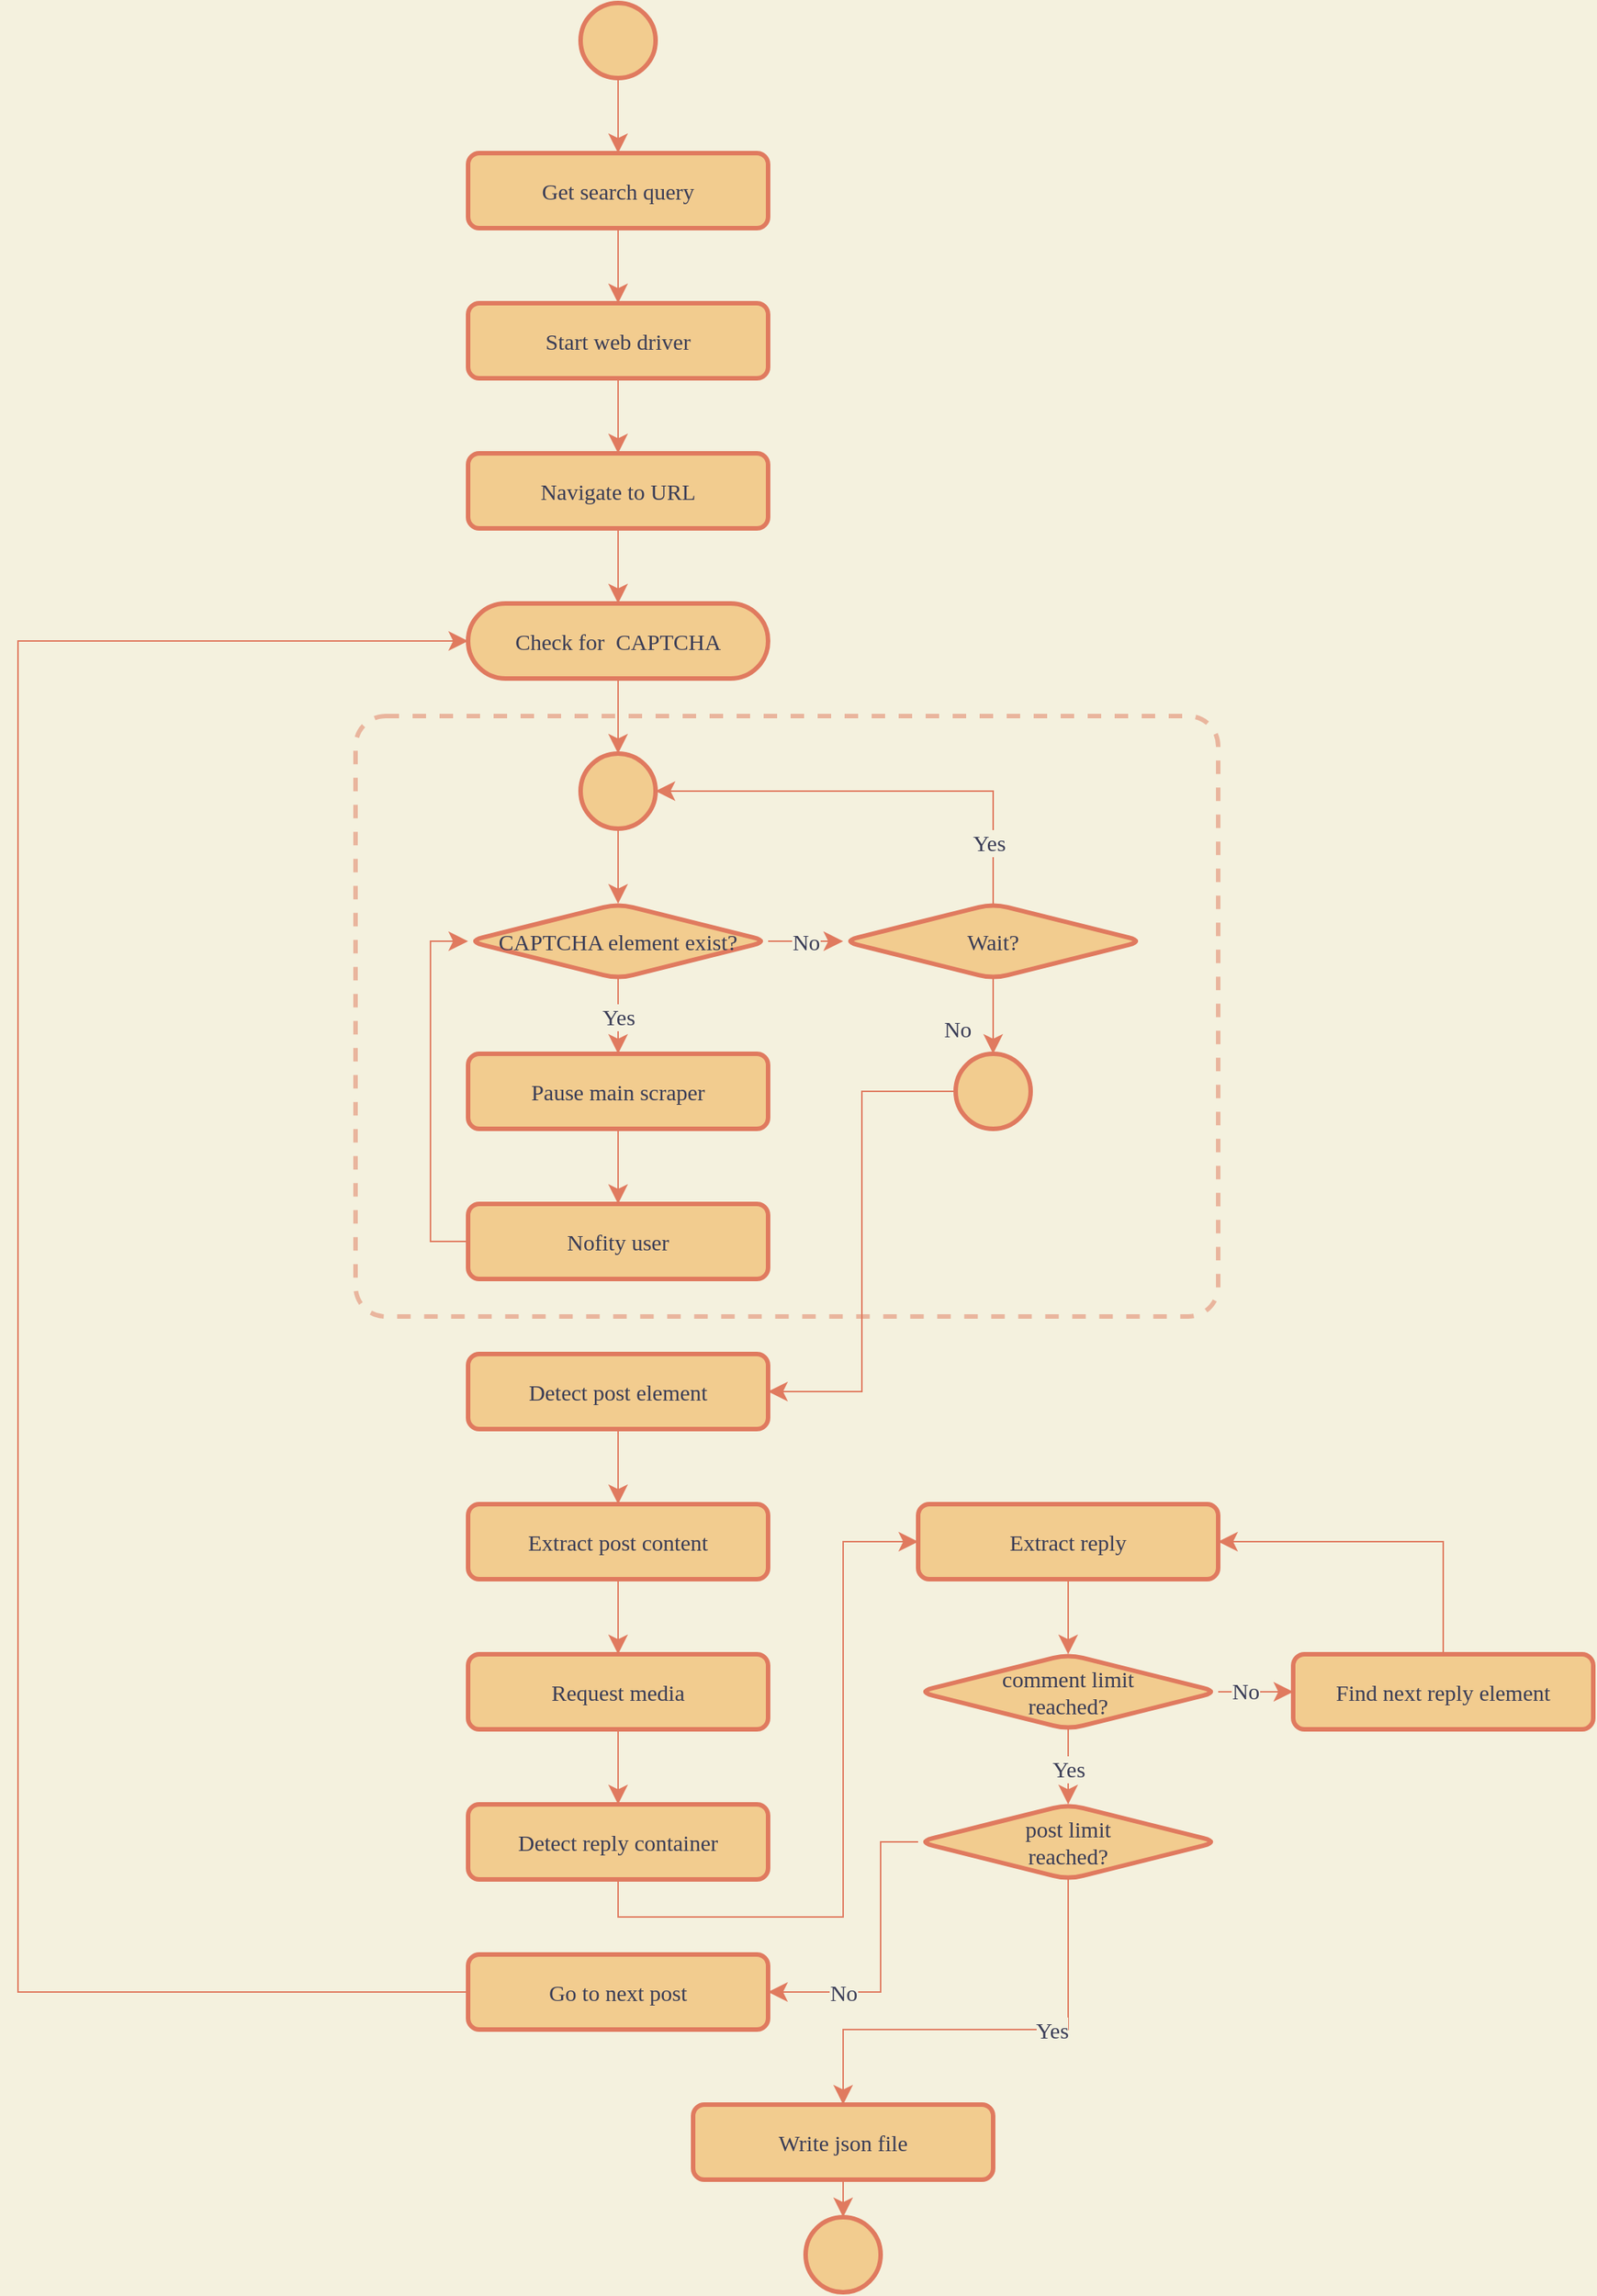 <mxfile version="14.6.13" type="device"><diagram id="_8h5hbXVbyn_7_kknqpm" name="Page-1"><mxGraphModel dx="1772" dy="2032" grid="1" gridSize="25" guides="1" tooltips="1" connect="1" arrows="1" fold="1" page="0" pageScale="1" pageWidth="1600" pageHeight="1000" background="#F4F1DE" math="0" shadow="0"><root><mxCell id="0"/><mxCell id="1" parent="0"/><mxCell id="HR9VsDH4zvcAbnR4-0zU-5" style="edgeStyle=orthogonalEdgeStyle;rounded=0;orthogonalLoop=1;jettySize=auto;html=1;entryX=0.5;entryY=0;entryDx=0;entryDy=0;endSize=10;startSize=10;labelBackgroundColor=#F4F1DE;strokeColor=#E07A5F;fontColor=#393C56;" parent="1" source="HR9VsDH4zvcAbnR4-0zU-1" target="HR9VsDH4zvcAbnR4-0zU-4" edge="1"><mxGeometry relative="1" as="geometry"/></mxCell><mxCell id="HR9VsDH4zvcAbnR4-0zU-1" value="" style="ellipse;whiteSpace=wrap;html=1;aspect=fixed;fillColor=#F2CC8F;strokeColor=#E07A5F;strokeWidth=3;fontColor=#393C56;" parent="1" vertex="1"><mxGeometry x="925" y="-25" width="50" height="50" as="geometry"/></mxCell><mxCell id="_u05frHOrjACliac4-G4-4" value="" style="edgeStyle=orthogonalEdgeStyle;rounded=0;orthogonalLoop=1;jettySize=auto;html=1;labelBackgroundColor=#F4F1DE;fontFamily=DM sans;fontSize=24;fontColor=#393C56;startSize=10;endSize=10;strokeColor=#E07A5F;" parent="1" source="HR9VsDH4zvcAbnR4-0zU-4" target="_u05frHOrjACliac4-G4-3" edge="1"><mxGeometry relative="1" as="geometry"/></mxCell><mxCell id="HR9VsDH4zvcAbnR4-0zU-4" value="Get search query" style="rounded=1;whiteSpace=wrap;html=1;fontSize=15;fontFamily=DM sans;fillColor=#F2CC8F;strokeColor=#E07A5F;strokeWidth=3;fontColor=#393C56;" parent="1" vertex="1"><mxGeometry x="850" y="75" width="200" height="50" as="geometry"/></mxCell><mxCell id="_u05frHOrjACliac4-G4-28" value="" style="edgeStyle=orthogonalEdgeStyle;rounded=0;orthogonalLoop=1;jettySize=auto;html=1;labelBackgroundColor=#F4F1DE;fontFamily=DM sans;fontSize=15;fontColor=#393C56;startSize=10;endSize=10;strokeColor=#E07A5F;exitX=0;exitY=0.5;exitDx=0;exitDy=0;" parent="1" source="HR9VsDH4zvcAbnR4-0zU-36" target="_u05frHOrjACliac4-G4-27" edge="1"><mxGeometry relative="1" as="geometry"><Array as="points"><mxPoint x="1125" y="1200"/><mxPoint x="1125" y="1300"/></Array></mxGeometry></mxCell><mxCell id="_u05frHOrjACliac4-G4-33" value="No" style="edgeLabel;html=1;align=center;verticalAlign=middle;resizable=0;points=[];fontSize=15;fontFamily=DM sans;fontColor=#393C56;labelBackgroundColor=#F4F1DE;" parent="_u05frHOrjACliac4-G4-28" vertex="1" connectable="0"><mxGeometry x="0.271" y="-1" relative="1" as="geometry"><mxPoint x="-23" y="1" as="offset"/></mxGeometry></mxCell><mxCell id="_u05frHOrjACliac4-G4-31" value="" style="edgeStyle=orthogonalEdgeStyle;rounded=0;orthogonalLoop=1;jettySize=auto;html=1;labelBackgroundColor=#F4F1DE;fontFamily=DM sans;fontSize=15;fontColor=#393C56;startSize=10;endSize=10;strokeColor=#E07A5F;" parent="1" source="HR9VsDH4zvcAbnR4-0zU-36" target="_u05frHOrjACliac4-G4-30" edge="1"><mxGeometry relative="1" as="geometry"><Array as="points"><mxPoint x="1250" y="1325"/><mxPoint x="1100" y="1325"/></Array></mxGeometry></mxCell><mxCell id="_u05frHOrjACliac4-G4-34" value="Yes" style="edgeLabel;html=1;align=center;verticalAlign=middle;resizable=0;points=[];fontSize=15;fontFamily=DM sans;fontColor=#393C56;labelBackgroundColor=#F4F1DE;" parent="_u05frHOrjACliac4-G4-31" vertex="1" connectable="0"><mxGeometry x="-0.26" relative="1" as="geometry"><mxPoint as="offset"/></mxGeometry></mxCell><mxCell id="HR9VsDH4zvcAbnR4-0zU-36" value="post limit &lt;br&gt;reached?" style="rhombus;whiteSpace=wrap;html=1;rounded=1;fontFamily=DM sans;fontSize=15;fontColor=#393C56;align=center;fillColor=#F2CC8F;strokeColor=#E07A5F;strokeWidth=3;" parent="1" vertex="1"><mxGeometry x="1150" y="1175" width="200" height="50" as="geometry"/></mxCell><mxCell id="HR9VsDH4zvcAbnR4-0zU-40" value="" style="ellipse;whiteSpace=wrap;html=1;aspect=fixed;fillColor=#F2CC8F;strokeColor=#E07A5F;strokeWidth=3;fontColor=#393C56;" parent="1" vertex="1"><mxGeometry x="1075" y="1450" width="50" height="50" as="geometry"/></mxCell><mxCell id="A_jsDfnZC-PJd9bZZgLO-2" value="" style="edgeStyle=orthogonalEdgeStyle;rounded=0;orthogonalLoop=1;jettySize=auto;html=1;labelBackgroundColor=#F4F1DE;fontFamily=DM sans;fontSize=15;fontColor=#393C56;startSize=10;endSize=10;strokeColor=#E07A5F;" edge="1" parent="1" source="_u05frHOrjACliac4-G4-3" target="_u05frHOrjACliac4-G4-9"><mxGeometry relative="1" as="geometry"/></mxCell><mxCell id="_u05frHOrjACliac4-G4-3" value="Start web driver" style="rounded=1;whiteSpace=wrap;html=1;fontSize=15;fontFamily=DM sans;fillColor=#F2CC8F;strokeColor=#E07A5F;strokeWidth=3;fontColor=#393C56;" parent="1" vertex="1"><mxGeometry x="850" y="175" width="200" height="50" as="geometry"/></mxCell><mxCell id="A_jsDfnZC-PJd9bZZgLO-4" value="" style="edgeStyle=orthogonalEdgeStyle;rounded=0;orthogonalLoop=1;jettySize=auto;html=1;labelBackgroundColor=#F4F1DE;fontFamily=DM sans;fontSize=15;fontColor=#393C56;startSize=10;endSize=10;strokeColor=#E07A5F;" edge="1" parent="1" source="_u05frHOrjACliac4-G4-9" target="A_jsDfnZC-PJd9bZZgLO-3"><mxGeometry relative="1" as="geometry"/></mxCell><mxCell id="_u05frHOrjACliac4-G4-9" value="Navigate to URL" style="rounded=1;whiteSpace=wrap;html=1;fontSize=15;fontFamily=DM sans;fillColor=#F2CC8F;strokeColor=#E07A5F;strokeWidth=3;fontColor=#393C56;" parent="1" vertex="1"><mxGeometry x="850" y="275" width="200" height="50" as="geometry"/></mxCell><mxCell id="_u05frHOrjACliac4-G4-17" value="" style="edgeStyle=orthogonalEdgeStyle;rounded=0;orthogonalLoop=1;jettySize=auto;html=1;labelBackgroundColor=#F4F1DE;fontFamily=DM sans;fontSize=24;fontColor=#393C56;startSize=10;endSize=10;strokeColor=#E07A5F;" parent="1" source="_u05frHOrjACliac4-G4-14" target="_u05frHOrjACliac4-G4-16" edge="1"><mxGeometry relative="1" as="geometry"/></mxCell><mxCell id="_u05frHOrjACliac4-G4-14" value="Detect post element" style="rounded=1;whiteSpace=wrap;html=1;fontSize=15;fontFamily=DM sans;fillColor=#F2CC8F;strokeColor=#E07A5F;strokeWidth=3;fontColor=#393C56;" parent="1" vertex="1"><mxGeometry x="850" y="875" width="200" height="50" as="geometry"/></mxCell><mxCell id="uNon1HD5VSr8zlaOJ18H-14" value="" style="edgeStyle=orthogonalEdgeStyle;rounded=0;orthogonalLoop=1;jettySize=auto;html=1;labelBackgroundColor=#F4F1DE;fontFamily=DM sans;fontSize=15;fontColor=#393C56;startSize=10;endSize=10;strokeColor=#E07A5F;entryX=0.5;entryY=0;entryDx=0;entryDy=0;" parent="1" source="_u05frHOrjACliac4-G4-16" target="uNon1HD5VSr8zlaOJ18H-13" edge="1"><mxGeometry relative="1" as="geometry"><mxPoint x="950.0" y="1075" as="targetPoint"/></mxGeometry></mxCell><mxCell id="_u05frHOrjACliac4-G4-16" value="Extract post content" style="rounded=1;whiteSpace=wrap;html=1;fontSize=15;fontFamily=DM sans;fillColor=#F2CC8F;strokeColor=#E07A5F;strokeWidth=3;fontColor=#393C56;" parent="1" vertex="1"><mxGeometry x="850" y="975" width="200" height="50" as="geometry"/></mxCell><mxCell id="_u05frHOrjACliac4-G4-21" value="" style="edgeStyle=orthogonalEdgeStyle;rounded=0;orthogonalLoop=1;jettySize=auto;html=1;labelBackgroundColor=#F4F1DE;fontFamily=DM sans;fontSize=24;fontColor=#393C56;startSize=10;endSize=10;strokeColor=#E07A5F;exitX=0.5;exitY=1;exitDx=0;exitDy=0;" parent="1" source="_u05frHOrjACliac4-G4-18" target="_u05frHOrjACliac4-G4-20" edge="1"><mxGeometry relative="1" as="geometry"><Array as="points"><mxPoint x="950" y="1250"/><mxPoint x="1100" y="1250"/><mxPoint x="1100" y="1000"/></Array></mxGeometry></mxCell><mxCell id="_u05frHOrjACliac4-G4-18" value="Detect reply container" style="rounded=1;whiteSpace=wrap;html=1;fontSize=15;fontFamily=DM sans;fillColor=#F2CC8F;strokeColor=#E07A5F;strokeWidth=3;fontColor=#393C56;" parent="1" vertex="1"><mxGeometry x="850" y="1175" width="200" height="50" as="geometry"/></mxCell><mxCell id="uNon1HD5VSr8zlaOJ18H-25" value="" style="edgeStyle=orthogonalEdgeStyle;rounded=0;orthogonalLoop=1;jettySize=auto;html=1;labelBackgroundColor=#F4F1DE;fontFamily=DM sans;fontSize=15;fontColor=#393C56;startSize=10;endSize=10;strokeColor=#E07A5F;entryX=0.5;entryY=0;entryDx=0;entryDy=0;" parent="1" source="_u05frHOrjACliac4-G4-20" target="_u05frHOrjACliac4-G4-22" edge="1"><mxGeometry relative="1" as="geometry"><mxPoint x="1250" y="1075" as="targetPoint"/></mxGeometry></mxCell><mxCell id="_u05frHOrjACliac4-G4-20" value="Extract reply" style="rounded=1;whiteSpace=wrap;html=1;fontSize=15;fontFamily=DM sans;fillColor=#F2CC8F;strokeColor=#E07A5F;strokeWidth=3;fontColor=#393C56;" parent="1" vertex="1"><mxGeometry x="1150" y="975" width="200" height="50" as="geometry"/></mxCell><mxCell id="_u05frHOrjACliac4-G4-25" value="" style="edgeStyle=orthogonalEdgeStyle;rounded=0;orthogonalLoop=1;jettySize=auto;html=1;labelBackgroundColor=#F4F1DE;fontFamily=DM sans;fontSize=24;fontColor=#393C56;startSize=10;endSize=10;strokeColor=#E07A5F;" parent="1" source="_u05frHOrjACliac4-G4-22" target="_u05frHOrjACliac4-G4-24" edge="1"><mxGeometry relative="1" as="geometry"/></mxCell><mxCell id="_u05frHOrjACliac4-G4-26" value="No" style="edgeLabel;html=1;align=center;verticalAlign=middle;resizable=0;points=[];fontSize=15;fontFamily=DM sans;fontColor=#393C56;labelBackgroundColor=#F4F1DE;" parent="_u05frHOrjACliac4-G4-25" vertex="1" connectable="0"><mxGeometry x="-0.291" y="1" relative="1" as="geometry"><mxPoint as="offset"/></mxGeometry></mxCell><mxCell id="uNon1HD5VSr8zlaOJ18H-29" value="" style="edgeStyle=orthogonalEdgeStyle;rounded=0;orthogonalLoop=1;jettySize=auto;html=1;labelBackgroundColor=#F4F1DE;fontFamily=DM sans;fontSize=15;fontColor=#393C56;startSize=10;endSize=10;strokeColor=#E07A5F;exitX=0.5;exitY=1;exitDx=0;exitDy=0;" parent="1" target="HR9VsDH4zvcAbnR4-0zU-36" edge="1" source="_u05frHOrjACliac4-G4-22"><mxGeometry relative="1" as="geometry"><mxPoint x="1250" y="1325" as="sourcePoint"/></mxGeometry></mxCell><mxCell id="uNon1HD5VSr8zlaOJ18H-30" value="Yes" style="edgeLabel;html=1;align=center;verticalAlign=middle;resizable=0;points=[];fontSize=15;fontFamily=DM sans;fontColor=#393C56;labelBackgroundColor=#F4F1DE;" parent="uNon1HD5VSr8zlaOJ18H-29" vertex="1" connectable="0"><mxGeometry x="-0.629" relative="1" as="geometry"><mxPoint y="16" as="offset"/></mxGeometry></mxCell><mxCell id="_u05frHOrjACliac4-G4-22" value="comment limit &lt;br&gt;reached?" style="rhombus;whiteSpace=wrap;html=1;rounded=1;fontFamily=DM sans;fontSize=15;fontColor=#393C56;align=center;fillColor=#F2CC8F;strokeColor=#E07A5F;strokeWidth=3;" parent="1" vertex="1"><mxGeometry x="1150" y="1075" width="200" height="50" as="geometry"/></mxCell><mxCell id="_u05frHOrjACliac4-G4-36" style="edgeStyle=orthogonalEdgeStyle;rounded=0;orthogonalLoop=1;jettySize=auto;html=1;entryX=1;entryY=0.5;entryDx=0;entryDy=0;labelBackgroundColor=#F4F1DE;fontFamily=DM sans;fontSize=15;fontColor=#393C56;startSize=10;endSize=10;strokeColor=#E07A5F;" parent="1" source="_u05frHOrjACliac4-G4-24" target="_u05frHOrjACliac4-G4-20" edge="1"><mxGeometry relative="1" as="geometry"><Array as="points"><mxPoint x="1500" y="1000"/></Array></mxGeometry></mxCell><mxCell id="_u05frHOrjACliac4-G4-24" value="Find next reply element" style="rounded=1;whiteSpace=wrap;html=1;fontSize=15;fontFamily=DM sans;fillColor=#F2CC8F;strokeColor=#E07A5F;strokeWidth=3;fontColor=#393C56;" parent="1" vertex="1"><mxGeometry x="1400" y="1075" width="200" height="50" as="geometry"/></mxCell><mxCell id="_u05frHOrjACliac4-G4-29" style="edgeStyle=orthogonalEdgeStyle;rounded=0;orthogonalLoop=1;jettySize=auto;html=1;entryX=0;entryY=0.5;entryDx=0;entryDy=0;labelBackgroundColor=#F4F1DE;fontFamily=DM sans;fontSize=15;fontColor=#393C56;startSize=10;endSize=10;strokeColor=#E07A5F;exitX=0;exitY=0.5;exitDx=0;exitDy=0;" parent="1" source="_u05frHOrjACliac4-G4-27" target="A_jsDfnZC-PJd9bZZgLO-3" edge="1"><mxGeometry relative="1" as="geometry"><Array as="points"><mxPoint x="550" y="1300"/><mxPoint x="550" y="400"/></Array></mxGeometry></mxCell><mxCell id="_u05frHOrjACliac4-G4-27" value="Go to next post" style="rounded=1;whiteSpace=wrap;html=1;fontSize=15;fontFamily=DM sans;fillColor=#F2CC8F;strokeColor=#E07A5F;strokeWidth=3;fontColor=#393C56;" parent="1" vertex="1"><mxGeometry x="850" y="1275" width="200" height="50" as="geometry"/></mxCell><mxCell id="_u05frHOrjACliac4-G4-35" value="" style="edgeStyle=orthogonalEdgeStyle;rounded=0;orthogonalLoop=1;jettySize=auto;html=1;labelBackgroundColor=#F4F1DE;fontFamily=DM sans;fontSize=15;fontColor=#393C56;startSize=10;endSize=10;strokeColor=#E07A5F;" parent="1" source="_u05frHOrjACliac4-G4-30" target="HR9VsDH4zvcAbnR4-0zU-40" edge="1"><mxGeometry relative="1" as="geometry"/></mxCell><mxCell id="_u05frHOrjACliac4-G4-30" value="Write json file" style="rounded=1;whiteSpace=wrap;html=1;fontSize=15;fontFamily=DM sans;fillColor=#F2CC8F;strokeColor=#E07A5F;strokeWidth=3;fontColor=#393C56;" parent="1" vertex="1"><mxGeometry x="1000" y="1375" width="200" height="50" as="geometry"/></mxCell><mxCell id="uNon1HD5VSr8zlaOJ18H-17" value="" style="edgeStyle=orthogonalEdgeStyle;rounded=0;orthogonalLoop=1;jettySize=auto;html=1;labelBackgroundColor=#F4F1DE;fontFamily=DM sans;fontSize=15;fontColor=#393C56;startSize=10;endSize=10;strokeColor=#E07A5F;" parent="1" source="uNon1HD5VSr8zlaOJ18H-13" target="_u05frHOrjACliac4-G4-18" edge="1"><mxGeometry relative="1" as="geometry"/></mxCell><mxCell id="uNon1HD5VSr8zlaOJ18H-13" value="Request media" style="rounded=1;whiteSpace=wrap;html=1;fontSize=15;fontFamily=DM sans;fillColor=#F2CC8F;strokeColor=#E07A5F;strokeWidth=3;fontColor=#393C56;" parent="1" vertex="1"><mxGeometry x="850" y="1075" width="200" height="50" as="geometry"/></mxCell><mxCell id="A_jsDfnZC-PJd9bZZgLO-28" style="edgeStyle=orthogonalEdgeStyle;rounded=0;orthogonalLoop=1;jettySize=auto;html=1;labelBackgroundColor=#F4F1DE;fontFamily=DM sans;fontSize=15;fontColor=#393C56;startSize=10;endSize=10;strokeColor=#E07A5F;" edge="1" parent="1" source="A_jsDfnZC-PJd9bZZgLO-3" target="A_jsDfnZC-PJd9bZZgLO-7"><mxGeometry relative="1" as="geometry"/></mxCell><mxCell id="A_jsDfnZC-PJd9bZZgLO-3" value="Check for&amp;nbsp; CAPTCHA" style="rounded=1;whiteSpace=wrap;html=1;fontSize=15;fontFamily=DM sans;fillColor=#F2CC8F;strokeColor=#E07A5F;strokeWidth=3;fontColor=#393C56;arcSize=50;" vertex="1" parent="1"><mxGeometry x="850" y="375" width="200" height="50" as="geometry"/></mxCell><mxCell id="A_jsDfnZC-PJd9bZZgLO-6" style="edgeStyle=orthogonalEdgeStyle;rounded=0;orthogonalLoop=1;jettySize=auto;html=1;entryX=0.5;entryY=0;entryDx=0;entryDy=0;endSize=10;startSize=10;labelBackgroundColor=#F4F1DE;strokeColor=#E07A5F;fontColor=#393C56;" edge="1" parent="1" source="A_jsDfnZC-PJd9bZZgLO-7" target="A_jsDfnZC-PJd9bZZgLO-9"><mxGeometry relative="1" as="geometry"><mxPoint x="944.97" y="575.0" as="targetPoint"/></mxGeometry></mxCell><mxCell id="A_jsDfnZC-PJd9bZZgLO-7" value="" style="ellipse;whiteSpace=wrap;html=1;aspect=fixed;fillColor=#F2CC8F;strokeColor=#E07A5F;strokeWidth=3;fontColor=#393C56;" vertex="1" parent="1"><mxGeometry x="925" y="475" width="50" height="50" as="geometry"/></mxCell><mxCell id="A_jsDfnZC-PJd9bZZgLO-13" value="" style="edgeStyle=orthogonalEdgeStyle;rounded=0;orthogonalLoop=1;jettySize=auto;html=1;labelBackgroundColor=#F4F1DE;fontFamily=DM sans;fontSize=15;fontColor=#393C56;startSize=10;endSize=10;strokeColor=#E07A5F;" edge="1" parent="1" source="A_jsDfnZC-PJd9bZZgLO-9" target="A_jsDfnZC-PJd9bZZgLO-11"><mxGeometry relative="1" as="geometry"/></mxCell><mxCell id="A_jsDfnZC-PJd9bZZgLO-14" value="No" style="edgeLabel;html=1;align=center;verticalAlign=middle;resizable=0;points=[];fontSize=15;fontFamily=DM sans;fontColor=#393C56;labelBackgroundColor=#F4F1DE;" vertex="1" connectable="0" parent="A_jsDfnZC-PJd9bZZgLO-13"><mxGeometry x="-0.741" y="-1" relative="1" as="geometry"><mxPoint x="18" y="-1" as="offset"/></mxGeometry></mxCell><mxCell id="A_jsDfnZC-PJd9bZZgLO-21" value="" style="edgeStyle=orthogonalEdgeStyle;rounded=0;orthogonalLoop=1;jettySize=auto;html=1;labelBackgroundColor=#F4F1DE;fontFamily=DM sans;fontSize=15;fontColor=#393C56;startSize=10;endSize=10;strokeColor=#E07A5F;" edge="1" parent="1" source="A_jsDfnZC-PJd9bZZgLO-9" target="A_jsDfnZC-PJd9bZZgLO-20"><mxGeometry relative="1" as="geometry"/></mxCell><mxCell id="A_jsDfnZC-PJd9bZZgLO-22" value="Yes" style="edgeLabel;html=1;align=center;verticalAlign=middle;resizable=0;points=[];fontSize=15;fontFamily=DM sans;fontColor=#393C56;labelBackgroundColor=#F4F1DE;" vertex="1" connectable="0" parent="A_jsDfnZC-PJd9bZZgLO-21"><mxGeometry x="0.288" relative="1" as="geometry"><mxPoint y="-7" as="offset"/></mxGeometry></mxCell><mxCell id="A_jsDfnZC-PJd9bZZgLO-9" value="CAPTCHA element exist?" style="rhombus;whiteSpace=wrap;html=1;rounded=1;fontFamily=DM sans;fontSize=15;fontColor=#393C56;align=center;fillColor=#F2CC8F;strokeColor=#E07A5F;strokeWidth=3;" vertex="1" parent="1"><mxGeometry x="850" y="575" width="200" height="50" as="geometry"/></mxCell><mxCell id="A_jsDfnZC-PJd9bZZgLO-15" value="" style="edgeStyle=orthogonalEdgeStyle;rounded=0;orthogonalLoop=1;jettySize=auto;html=1;labelBackgroundColor=#F4F1DE;fontFamily=DM sans;fontSize=15;fontColor=#393C56;startSize=10;endSize=10;strokeColor=#E07A5F;" edge="1" parent="1" source="A_jsDfnZC-PJd9bZZgLO-11" target="A_jsDfnZC-PJd9bZZgLO-12"><mxGeometry relative="1" as="geometry"/></mxCell><mxCell id="A_jsDfnZC-PJd9bZZgLO-16" value="No" style="edgeLabel;html=1;align=center;verticalAlign=middle;resizable=0;points=[];fontSize=15;fontFamily=DM sans;fontColor=#393C56;labelBackgroundColor=#F4F1DE;" vertex="1" connectable="0" parent="A_jsDfnZC-PJd9bZZgLO-15"><mxGeometry x="0.295" relative="1" as="geometry"><mxPoint x="-24" as="offset"/></mxGeometry></mxCell><mxCell id="A_jsDfnZC-PJd9bZZgLO-18" style="edgeStyle=orthogonalEdgeStyle;rounded=0;orthogonalLoop=1;jettySize=auto;html=1;entryX=1;entryY=0.5;entryDx=0;entryDy=0;labelBackgroundColor=#F4F1DE;fontFamily=DM sans;fontSize=15;fontColor=#393C56;startSize=10;endSize=10;strokeColor=#E07A5F;" edge="1" parent="1" source="A_jsDfnZC-PJd9bZZgLO-11" target="A_jsDfnZC-PJd9bZZgLO-7"><mxGeometry relative="1" as="geometry"><Array as="points"><mxPoint x="1200" y="500"/></Array></mxGeometry></mxCell><mxCell id="A_jsDfnZC-PJd9bZZgLO-19" value="Yes" style="edgeLabel;html=1;align=center;verticalAlign=middle;resizable=0;points=[];fontSize=15;fontFamily=DM sans;fontColor=#393C56;labelBackgroundColor=#F4F1DE;" vertex="1" connectable="0" parent="A_jsDfnZC-PJd9bZZgLO-18"><mxGeometry x="-0.724" y="3" relative="1" as="geometry"><mxPoint as="offset"/></mxGeometry></mxCell><mxCell id="A_jsDfnZC-PJd9bZZgLO-11" value="Wait?" style="rhombus;whiteSpace=wrap;html=1;rounded=1;fontFamily=DM sans;fontSize=15;fontColor=#393C56;align=center;fillColor=#F2CC8F;strokeColor=#E07A5F;strokeWidth=3;" vertex="1" parent="1"><mxGeometry x="1100" y="575" width="200" height="50" as="geometry"/></mxCell><mxCell id="A_jsDfnZC-PJd9bZZgLO-29" style="edgeStyle=orthogonalEdgeStyle;rounded=0;orthogonalLoop=1;jettySize=auto;html=1;entryX=1;entryY=0.5;entryDx=0;entryDy=0;labelBackgroundColor=#F4F1DE;fontFamily=DM sans;fontSize=15;fontColor=#393C56;startSize=10;endSize=10;strokeColor=#E07A5F;" edge="1" parent="1" source="A_jsDfnZC-PJd9bZZgLO-12" target="_u05frHOrjACliac4-G4-14"><mxGeometry relative="1" as="geometry"/></mxCell><mxCell id="A_jsDfnZC-PJd9bZZgLO-12" value="" style="ellipse;whiteSpace=wrap;html=1;aspect=fixed;fillColor=#F2CC8F;strokeColor=#E07A5F;strokeWidth=3;fontColor=#393C56;" vertex="1" parent="1"><mxGeometry x="1175" y="675" width="50" height="50" as="geometry"/></mxCell><mxCell id="A_jsDfnZC-PJd9bZZgLO-25" style="edgeStyle=orthogonalEdgeStyle;rounded=0;orthogonalLoop=1;jettySize=auto;html=1;entryX=0.5;entryY=0;entryDx=0;entryDy=0;labelBackgroundColor=#F4F1DE;fontFamily=DM sans;fontSize=15;fontColor=#393C56;startSize=10;endSize=10;strokeColor=#E07A5F;" edge="1" parent="1" source="A_jsDfnZC-PJd9bZZgLO-20" target="A_jsDfnZC-PJd9bZZgLO-24"><mxGeometry relative="1" as="geometry"/></mxCell><mxCell id="A_jsDfnZC-PJd9bZZgLO-20" value="Pause main scraper" style="rounded=1;whiteSpace=wrap;html=1;fontSize=15;fontFamily=DM sans;fillColor=#F2CC8F;strokeColor=#E07A5F;strokeWidth=3;fontColor=#393C56;" vertex="1" parent="1"><mxGeometry x="850" y="675" width="200" height="50" as="geometry"/></mxCell><mxCell id="A_jsDfnZC-PJd9bZZgLO-26" style="edgeStyle=orthogonalEdgeStyle;rounded=0;orthogonalLoop=1;jettySize=auto;html=1;entryX=0;entryY=0.5;entryDx=0;entryDy=0;labelBackgroundColor=#F4F1DE;fontFamily=DM sans;fontSize=15;fontColor=#393C56;startSize=10;endSize=10;strokeColor=#E07A5F;" edge="1" parent="1" source="A_jsDfnZC-PJd9bZZgLO-24" target="A_jsDfnZC-PJd9bZZgLO-9"><mxGeometry relative="1" as="geometry"><Array as="points"><mxPoint x="824.97" y="800"/><mxPoint x="824.97" y="600"/></Array></mxGeometry></mxCell><mxCell id="A_jsDfnZC-PJd9bZZgLO-24" value="Nofity user" style="rounded=1;whiteSpace=wrap;html=1;fontSize=15;fontFamily=DM sans;fillColor=#F2CC8F;strokeColor=#E07A5F;strokeWidth=3;fontColor=#393C56;" vertex="1" parent="1"><mxGeometry x="850" y="775" width="200" height="50" as="geometry"/></mxCell><mxCell id="A_jsDfnZC-PJd9bZZgLO-32" value="" style="rounded=1;whiteSpace=wrap;html=1;fontSize=15;fontFamily=DM sans;strokeColor=#E07A5F;strokeWidth=3;fontColor=#393C56;fillColor=none;arcSize=5;opacity=50;dashed=1;" vertex="1" parent="1"><mxGeometry x="775" y="450" width="575" height="400" as="geometry"/></mxCell></root></mxGraphModel></diagram></mxfile>